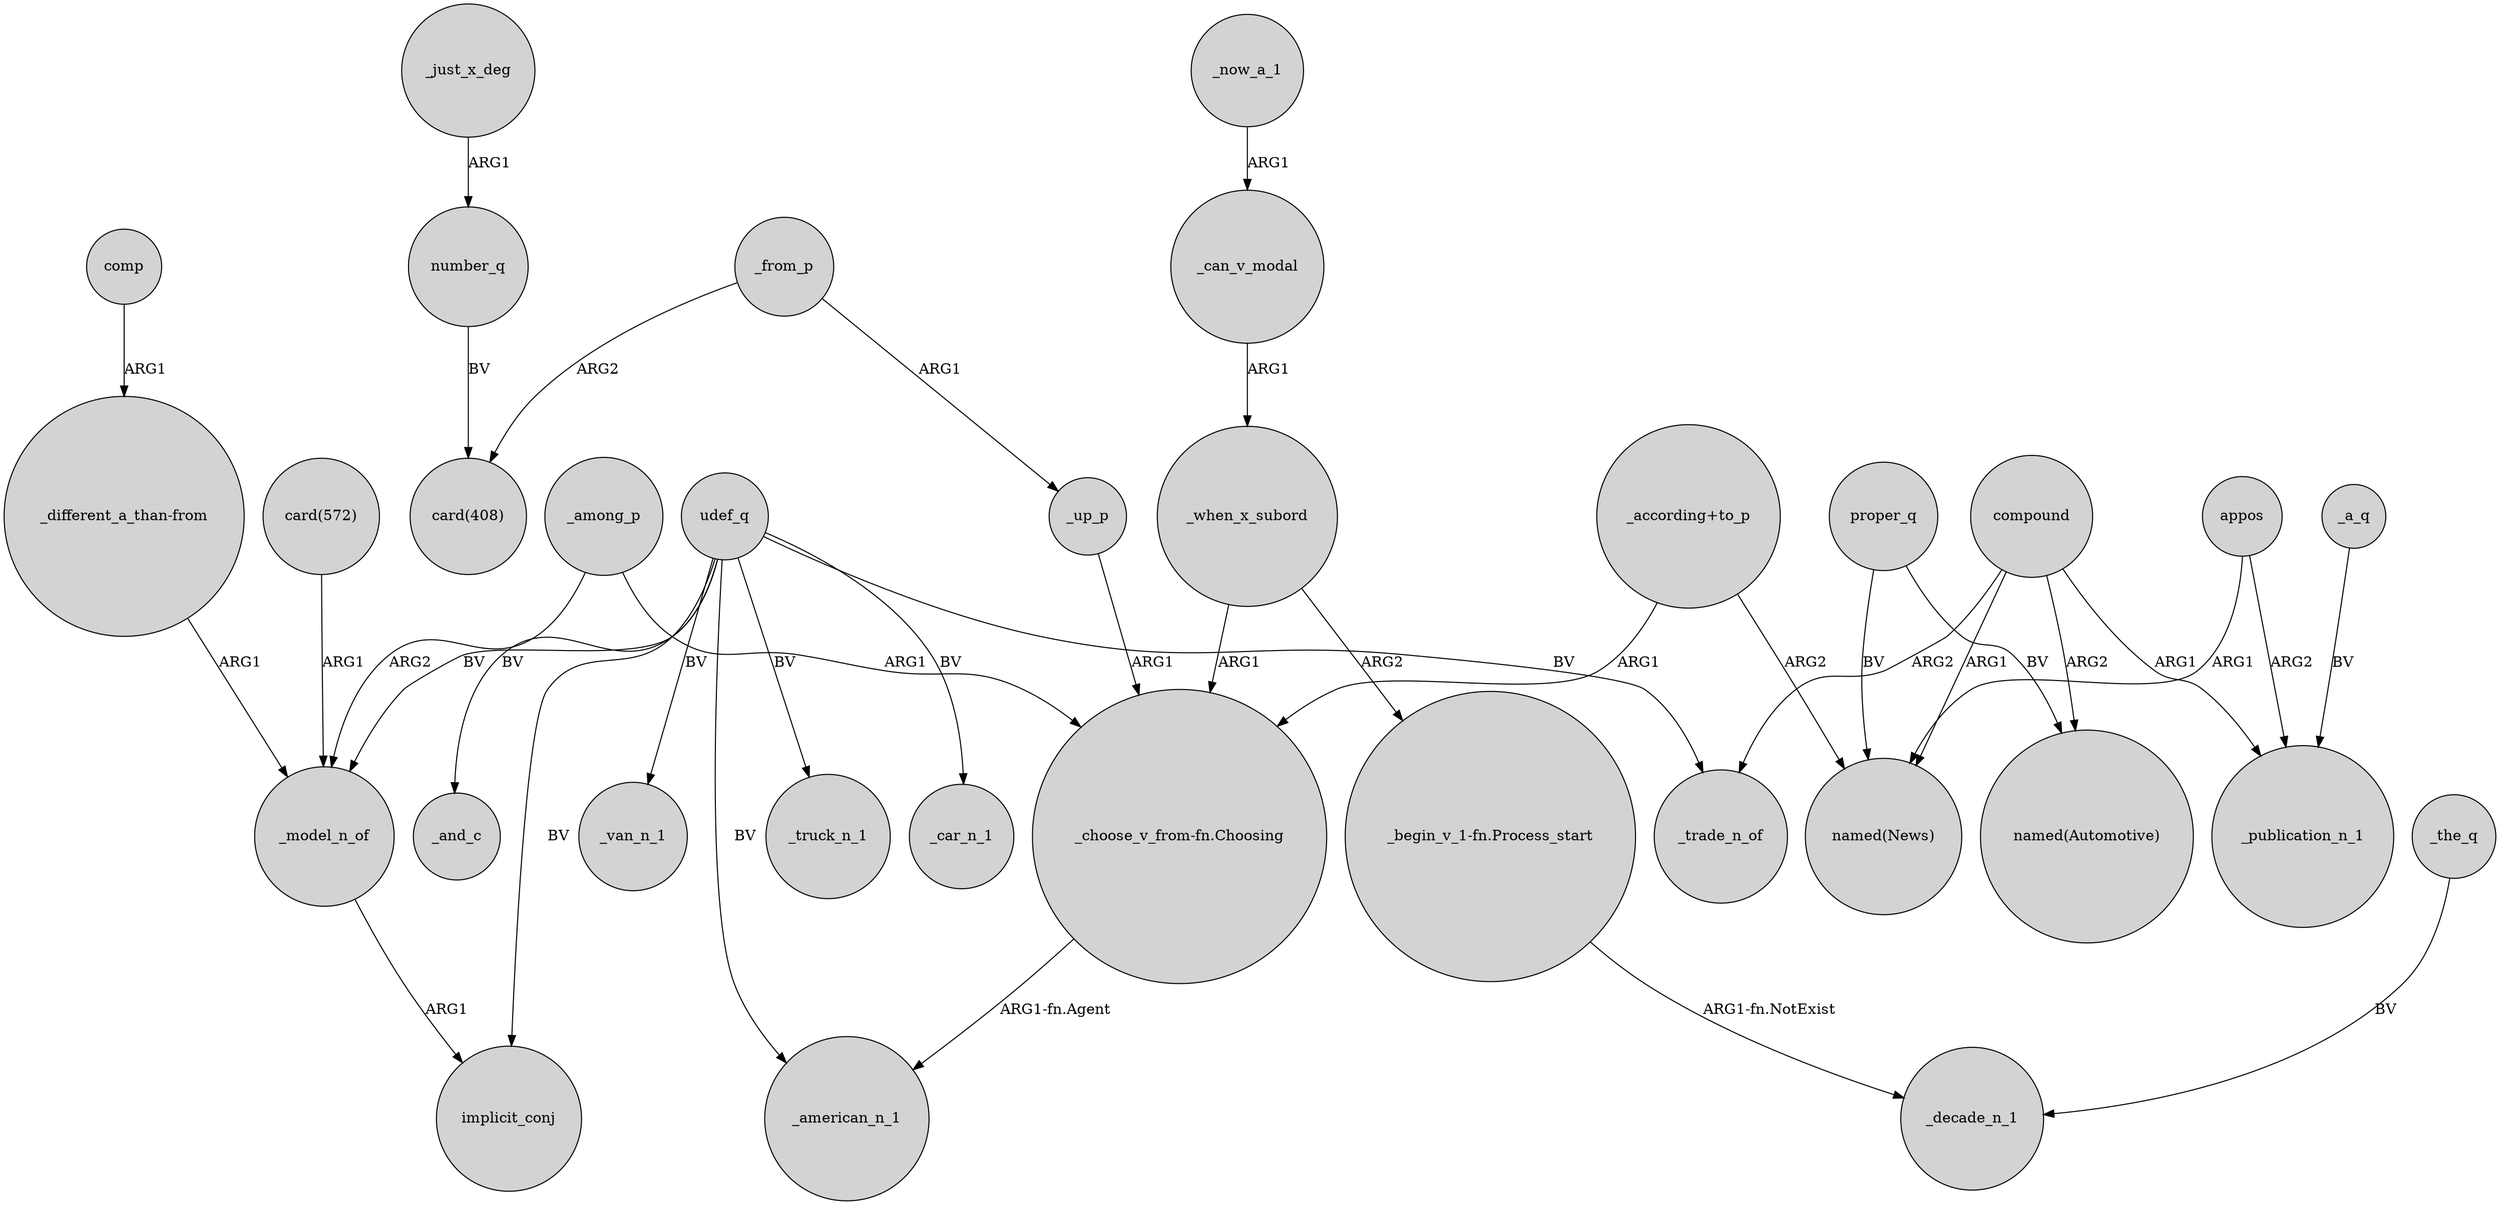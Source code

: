digraph {
	node [shape=circle style=filled]
	_from_p -> "card(408)" [label=ARG2]
	compound -> "named(News)" [label=ARG1]
	udef_q -> _trade_n_of [label=BV]
	compound -> _publication_n_1 [label=ARG1]
	_when_x_subord -> "_choose_v_from-fn.Choosing" [label=ARG1]
	_from_p -> _up_p [label=ARG1]
	"_according+to_p" -> "named(News)" [label=ARG2]
	_among_p -> "_choose_v_from-fn.Choosing" [label=ARG1]
	"_begin_v_1-fn.Process_start" -> _decade_n_1 [label="ARG1-fn.NotExist"]
	"_different_a_than-from" -> _model_n_of [label=ARG1]
	udef_q -> _van_n_1 [label=BV]
	udef_q -> implicit_conj [label=BV]
	appos -> _publication_n_1 [label=ARG2]
	_now_a_1 -> _can_v_modal [label=ARG1]
	proper_q -> "named(News)" [label=BV]
	_just_x_deg -> number_q [label=ARG1]
	_model_n_of -> implicit_conj [label=ARG1]
	udef_q -> _truck_n_1 [label=BV]
	_up_p -> "_choose_v_from-fn.Choosing" [label=ARG1]
	proper_q -> "named(Automotive)" [label=BV]
	_when_x_subord -> "_begin_v_1-fn.Process_start" [label=ARG2]
	appos -> "named(News)" [label=ARG1]
	"card(572)" -> _model_n_of [label=ARG1]
	compound -> _trade_n_of [label=ARG2]
	comp -> "_different_a_than-from" [label=ARG1]
	udef_q -> _american_n_1 [label=BV]
	_a_q -> _publication_n_1 [label=BV]
	"_choose_v_from-fn.Choosing" -> _american_n_1 [label="ARG1-fn.Agent"]
	_can_v_modal -> _when_x_subord [label=ARG1]
	udef_q -> _car_n_1 [label=BV]
	_the_q -> _decade_n_1 [label=BV]
	compound -> "named(Automotive)" [label=ARG2]
	udef_q -> _model_n_of [label=BV]
	number_q -> "card(408)" [label=BV]
	udef_q -> _and_c [label=BV]
	"_according+to_p" -> "_choose_v_from-fn.Choosing" [label=ARG1]
	_among_p -> _model_n_of [label=ARG2]
}
